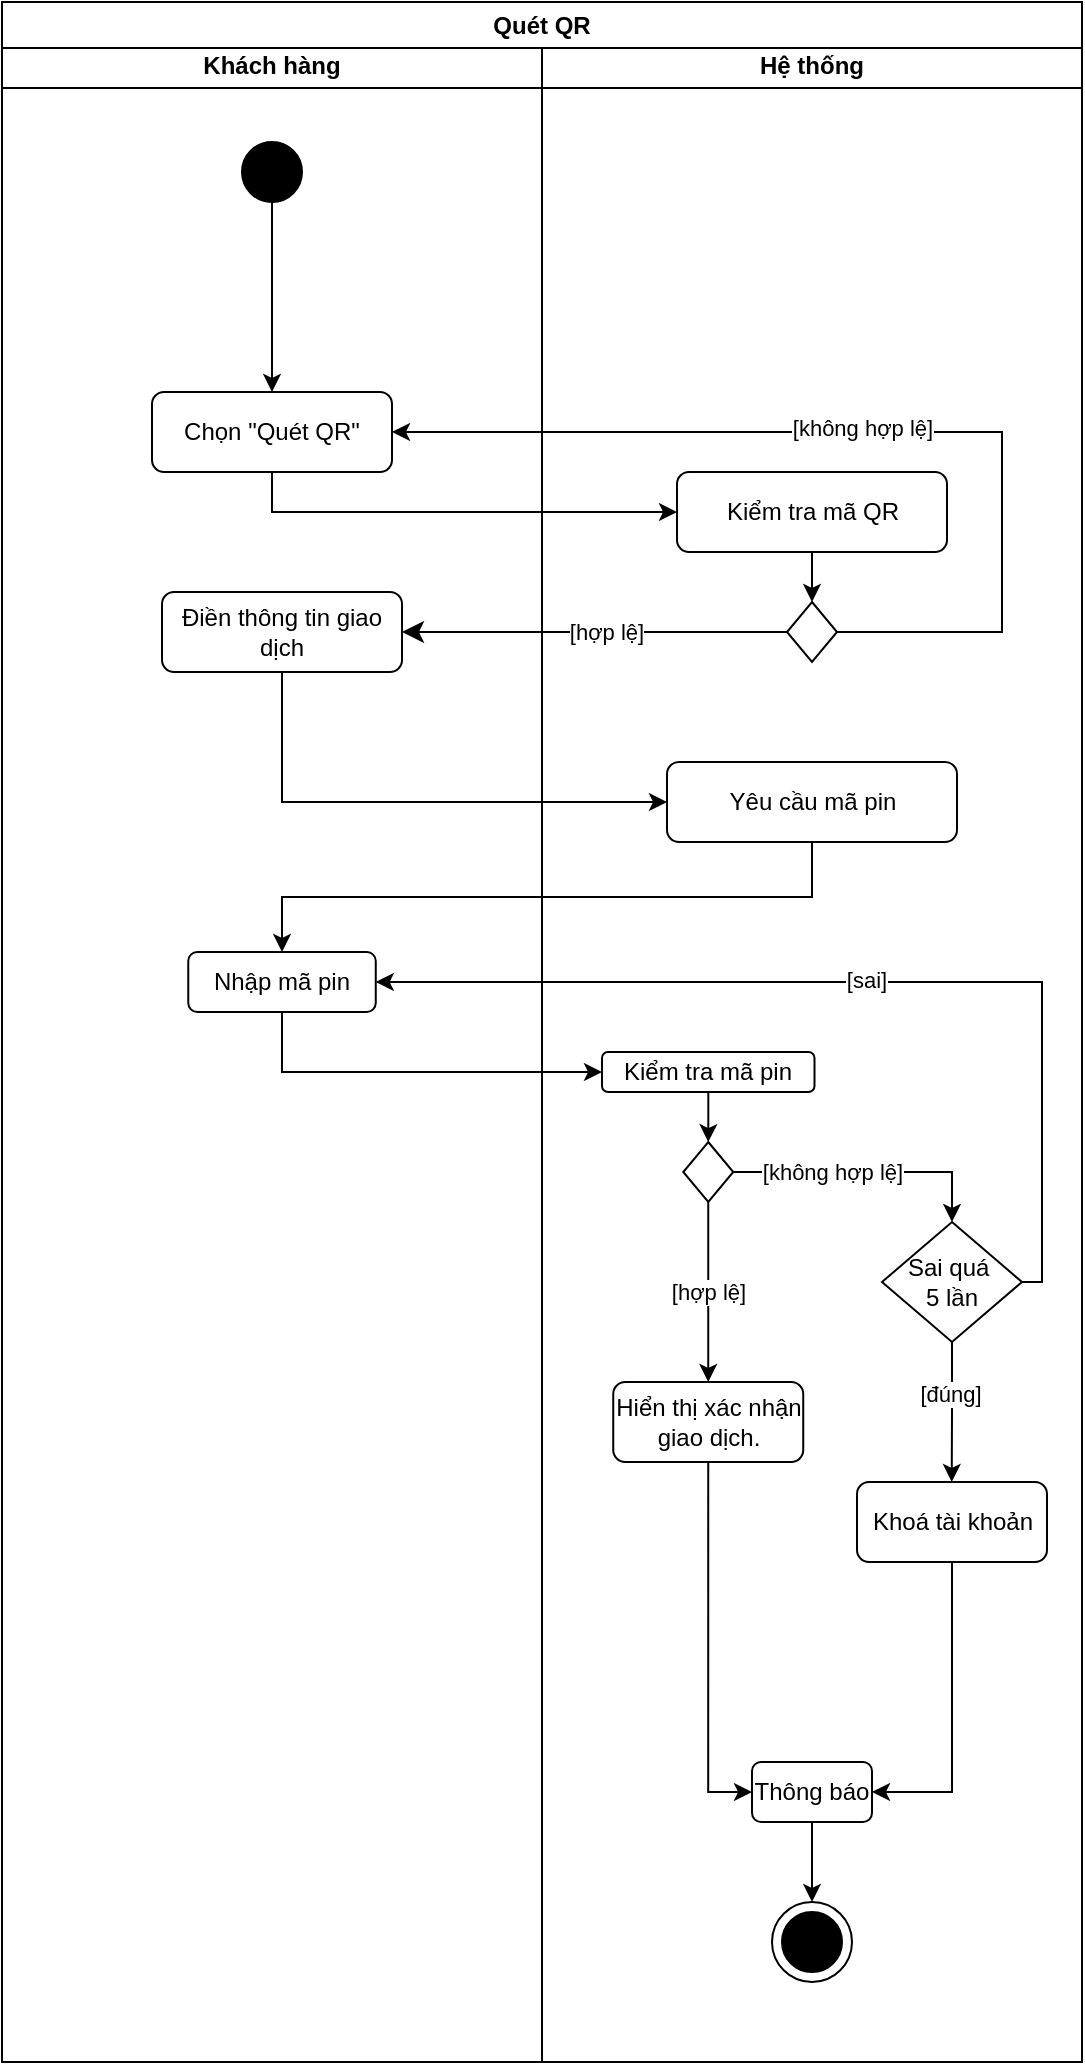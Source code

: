 <mxfile version="26.1.0">
  <diagram name="Trang-1" id="njm_DmdBem290Ls-gOoM">
    <mxGraphModel dx="2474" dy="-241" grid="1" gridSize="10" guides="1" tooltips="1" connect="1" arrows="1" fold="1" page="1" pageScale="1" pageWidth="827" pageHeight="1169" math="0" shadow="0">
      <root>
        <mxCell id="0" />
        <mxCell id="1" parent="0" />
        <mxCell id="bvU_btBuVGdc_PA4ARff-109" value="" style="edgeStyle=orthogonalEdgeStyle;rounded=0;orthogonalLoop=1;jettySize=auto;html=1;exitX=0.5;exitY=1;exitDx=0;exitDy=0;entryX=0.5;entryY=0;entryDx=0;entryDy=0;" edge="1" parent="1" source="bvU_btBuVGdc_PA4ARff-110" target="bvU_btBuVGdc_PA4ARff-131">
          <mxGeometry relative="1" as="geometry">
            <mxPoint x="-95" y="1340" as="sourcePoint" />
            <mxPoint x="-145" y="1370" as="targetPoint" />
          </mxGeometry>
        </mxCell>
        <mxCell id="bvU_btBuVGdc_PA4ARff-110" value="" style="ellipse;fillColor=strokeColor;html=1;" vertex="1" parent="1">
          <mxGeometry x="-160" y="1300" width="30" height="30" as="geometry" />
        </mxCell>
        <mxCell id="bvU_btBuVGdc_PA4ARff-111" value="Khách hàng" style="swimlane;whiteSpace=wrap;html=1;" vertex="1" parent="1">
          <mxGeometry x="-280" y="1250" width="270" height="1010" as="geometry" />
        </mxCell>
        <mxCell id="bvU_btBuVGdc_PA4ARff-112" value="Hệ thống" style="swimlane;whiteSpace=wrap;html=1;" vertex="1" parent="1">
          <mxGeometry x="-10" y="1250" width="270" height="1010" as="geometry" />
        </mxCell>
        <mxCell id="bvU_btBuVGdc_PA4ARff-113" value="Quét QR" style="swimlane;whiteSpace=wrap;html=1;" vertex="1" parent="1">
          <mxGeometry x="-280" y="1230" width="540" height="1030" as="geometry" />
        </mxCell>
        <mxCell id="bvU_btBuVGdc_PA4ARff-114" style="edgeStyle=orthogonalEdgeStyle;rounded=0;orthogonalLoop=1;jettySize=auto;html=1;exitX=1;exitY=0.5;exitDx=0;exitDy=0;entryX=1;entryY=0.5;entryDx=0;entryDy=0;" edge="1" parent="bvU_btBuVGdc_PA4ARff-113" source="bvU_btBuVGdc_PA4ARff-116" target="bvU_btBuVGdc_PA4ARff-131">
          <mxGeometry relative="1" as="geometry">
            <mxPoint x="147.5" y="155" as="targetPoint" />
            <Array as="points">
              <mxPoint x="500" y="315" />
              <mxPoint x="500" y="215" />
            </Array>
          </mxGeometry>
        </mxCell>
        <mxCell id="bvU_btBuVGdc_PA4ARff-115" value="[không hợp lệ]" style="edgeLabel;html=1;align=center;verticalAlign=middle;resizable=0;points=[];" vertex="1" connectable="0" parent="bvU_btBuVGdc_PA4ARff-114">
          <mxGeometry x="0.035" y="-2" relative="1" as="geometry">
            <mxPoint as="offset" />
          </mxGeometry>
        </mxCell>
        <mxCell id="bvU_btBuVGdc_PA4ARff-116" value="" style="rhombus;whiteSpace=wrap;html=1;" vertex="1" parent="bvU_btBuVGdc_PA4ARff-113">
          <mxGeometry x="392.5" y="300" width="25" height="30" as="geometry" />
        </mxCell>
        <mxCell id="bvU_btBuVGdc_PA4ARff-117" value="Điền thông tin giao dịch" style="rounded=1;whiteSpace=wrap;html=1;fontSize=12;glass=0;strokeWidth=1;shadow=0;" vertex="1" parent="bvU_btBuVGdc_PA4ARff-113">
          <mxGeometry x="80.01" y="295" width="120" height="40" as="geometry" />
        </mxCell>
        <mxCell id="bvU_btBuVGdc_PA4ARff-118" value="" style="edgeStyle=segmentEdgeStyle;endArrow=classic;html=1;curved=0;rounded=0;endSize=8;startSize=8;exitX=0;exitY=0.5;exitDx=0;exitDy=0;entryX=1;entryY=0.5;entryDx=0;entryDy=0;" edge="1" parent="bvU_btBuVGdc_PA4ARff-113" source="bvU_btBuVGdc_PA4ARff-116" target="bvU_btBuVGdc_PA4ARff-117">
          <mxGeometry width="50" height="50" relative="1" as="geometry">
            <mxPoint x="250" y="270" as="sourcePoint" />
            <mxPoint x="300" y="220" as="targetPoint" />
          </mxGeometry>
        </mxCell>
        <mxCell id="bvU_btBuVGdc_PA4ARff-119" value="[hợp lệ]" style="edgeLabel;html=1;align=center;verticalAlign=middle;resizable=0;points=[];" vertex="1" connectable="0" parent="bvU_btBuVGdc_PA4ARff-118">
          <mxGeometry x="-0.056" relative="1" as="geometry">
            <mxPoint as="offset" />
          </mxGeometry>
        </mxCell>
        <mxCell id="bvU_btBuVGdc_PA4ARff-120" style="edgeStyle=orthogonalEdgeStyle;rounded=0;orthogonalLoop=1;jettySize=auto;html=1;exitX=0.5;exitY=1;exitDx=0;exitDy=0;entryX=0;entryY=0.5;entryDx=0;entryDy=0;" edge="1" parent="bvU_btBuVGdc_PA4ARff-113" source="bvU_btBuVGdc_PA4ARff-121" target="bvU_btBuVGdc_PA4ARff-122">
          <mxGeometry relative="1" as="geometry" />
        </mxCell>
        <mxCell id="bvU_btBuVGdc_PA4ARff-121" value="Nhập mã pin" style="rounded=1;whiteSpace=wrap;html=1;fontSize=12;glass=0;strokeWidth=1;shadow=0;" vertex="1" parent="bvU_btBuVGdc_PA4ARff-113">
          <mxGeometry x="93.13" y="475" width="93.75" height="30" as="geometry" />
        </mxCell>
        <mxCell id="bvU_btBuVGdc_PA4ARff-122" value="Kiểm tra mã pin" style="rounded=1;whiteSpace=wrap;html=1;" vertex="1" parent="bvU_btBuVGdc_PA4ARff-113">
          <mxGeometry x="300" y="525" width="106.25" height="20" as="geometry" />
        </mxCell>
        <mxCell id="bvU_btBuVGdc_PA4ARff-123" style="edgeStyle=orthogonalEdgeStyle;rounded=0;orthogonalLoop=1;jettySize=auto;html=1;exitX=1;exitY=0.5;exitDx=0;exitDy=0;entryX=0.5;entryY=0;entryDx=0;entryDy=0;" edge="1" parent="bvU_btBuVGdc_PA4ARff-113" source="bvU_btBuVGdc_PA4ARff-125" target="bvU_btBuVGdc_PA4ARff-141">
          <mxGeometry relative="1" as="geometry">
            <mxPoint x="470" y="585" as="targetPoint" />
          </mxGeometry>
        </mxCell>
        <mxCell id="bvU_btBuVGdc_PA4ARff-124" value="[không hợp lệ]" style="edgeLabel;html=1;align=center;verticalAlign=middle;resizable=0;points=[];" vertex="1" connectable="0" parent="bvU_btBuVGdc_PA4ARff-123">
          <mxGeometry x="-0.265" relative="1" as="geometry">
            <mxPoint as="offset" />
          </mxGeometry>
        </mxCell>
        <mxCell id="bvU_btBuVGdc_PA4ARff-125" value="" style="rhombus;whiteSpace=wrap;html=1;" vertex="1" parent="bvU_btBuVGdc_PA4ARff-113">
          <mxGeometry x="340.63" y="570" width="25" height="30" as="geometry" />
        </mxCell>
        <mxCell id="bvU_btBuVGdc_PA4ARff-126" value="" style="edgeStyle=orthogonalEdgeStyle;rounded=0;orthogonalLoop=1;jettySize=auto;html=1;" edge="1" parent="bvU_btBuVGdc_PA4ARff-113" source="bvU_btBuVGdc_PA4ARff-122" target="bvU_btBuVGdc_PA4ARff-125">
          <mxGeometry relative="1" as="geometry" />
        </mxCell>
        <mxCell id="bvU_btBuVGdc_PA4ARff-127" style="edgeStyle=orthogonalEdgeStyle;rounded=0;orthogonalLoop=1;jettySize=auto;html=1;exitX=0.5;exitY=1;exitDx=0;exitDy=0;entryX=0;entryY=0.5;entryDx=0;entryDy=0;" edge="1" parent="bvU_btBuVGdc_PA4ARff-113" source="bvU_btBuVGdc_PA4ARff-128" target="bvU_btBuVGdc_PA4ARff-144">
          <mxGeometry relative="1" as="geometry">
            <mxPoint x="387.13" y="835" as="targetPoint" />
          </mxGeometry>
        </mxCell>
        <mxCell id="bvU_btBuVGdc_PA4ARff-128" value="Hiển thị xác nhận giao dịch." style="rounded=1;whiteSpace=wrap;html=1;fontSize=12;glass=0;strokeWidth=1;shadow=0;" vertex="1" parent="bvU_btBuVGdc_PA4ARff-113">
          <mxGeometry x="305.62" y="690" width="95" height="40" as="geometry" />
        </mxCell>
        <mxCell id="bvU_btBuVGdc_PA4ARff-129" value="[hợp lệ]" style="edgeStyle=orthogonalEdgeStyle;rounded=0;orthogonalLoop=1;jettySize=auto;html=1;entryX=0.5;entryY=0;entryDx=0;entryDy=0;" edge="1" parent="bvU_btBuVGdc_PA4ARff-113" source="bvU_btBuVGdc_PA4ARff-125" target="bvU_btBuVGdc_PA4ARff-128">
          <mxGeometry relative="1" as="geometry">
            <mxPoint x="337.522" y="610" as="targetPoint" />
          </mxGeometry>
        </mxCell>
        <mxCell id="bvU_btBuVGdc_PA4ARff-130" style="edgeStyle=orthogonalEdgeStyle;rounded=0;orthogonalLoop=1;jettySize=auto;html=1;exitX=0.5;exitY=1;exitDx=0;exitDy=0;entryX=0;entryY=0.5;entryDx=0;entryDy=0;" edge="1" parent="bvU_btBuVGdc_PA4ARff-113" source="bvU_btBuVGdc_PA4ARff-131" target="bvU_btBuVGdc_PA4ARff-132">
          <mxGeometry relative="1" as="geometry" />
        </mxCell>
        <mxCell id="bvU_btBuVGdc_PA4ARff-131" value="Chọn &quot;Quét QR&quot;" style="rounded=1;whiteSpace=wrap;html=1;fontSize=12;glass=0;strokeWidth=1;shadow=0;" vertex="1" parent="bvU_btBuVGdc_PA4ARff-113">
          <mxGeometry x="75" y="195" width="120" height="40" as="geometry" />
        </mxCell>
        <mxCell id="bvU_btBuVGdc_PA4ARff-132" value="Kiểm tra mã QR" style="rounded=1;whiteSpace=wrap;html=1;fontSize=12;glass=0;strokeWidth=1;shadow=0;" vertex="1" parent="bvU_btBuVGdc_PA4ARff-113">
          <mxGeometry x="337.5" y="235" width="135" height="40" as="geometry" />
        </mxCell>
        <mxCell id="bvU_btBuVGdc_PA4ARff-133" style="edgeStyle=orthogonalEdgeStyle;rounded=0;orthogonalLoop=1;jettySize=auto;html=1;exitX=0.5;exitY=1;exitDx=0;exitDy=0;entryX=0.5;entryY=0;entryDx=0;entryDy=0;" edge="1" parent="bvU_btBuVGdc_PA4ARff-113" source="bvU_btBuVGdc_PA4ARff-132" target="bvU_btBuVGdc_PA4ARff-116">
          <mxGeometry relative="1" as="geometry" />
        </mxCell>
        <mxCell id="bvU_btBuVGdc_PA4ARff-134" value="Yêu cầu mã pin" style="rounded=1;whiteSpace=wrap;html=1;fontSize=12;glass=0;strokeWidth=1;shadow=0;" vertex="1" parent="bvU_btBuVGdc_PA4ARff-113">
          <mxGeometry x="332.5" y="380" width="145" height="40" as="geometry" />
        </mxCell>
        <mxCell id="bvU_btBuVGdc_PA4ARff-135" style="edgeStyle=orthogonalEdgeStyle;rounded=0;orthogonalLoop=1;jettySize=auto;html=1;exitX=0.5;exitY=1;exitDx=0;exitDy=0;entryX=0;entryY=0.5;entryDx=0;entryDy=0;" edge="1" parent="bvU_btBuVGdc_PA4ARff-113" source="bvU_btBuVGdc_PA4ARff-117" target="bvU_btBuVGdc_PA4ARff-134">
          <mxGeometry relative="1" as="geometry" />
        </mxCell>
        <mxCell id="bvU_btBuVGdc_PA4ARff-136" style="edgeStyle=orthogonalEdgeStyle;rounded=0;orthogonalLoop=1;jettySize=auto;html=1;exitX=0.5;exitY=1;exitDx=0;exitDy=0;entryX=0.5;entryY=0;entryDx=0;entryDy=0;" edge="1" parent="bvU_btBuVGdc_PA4ARff-113" source="bvU_btBuVGdc_PA4ARff-134" target="bvU_btBuVGdc_PA4ARff-121">
          <mxGeometry relative="1" as="geometry" />
        </mxCell>
        <mxCell id="bvU_btBuVGdc_PA4ARff-137" style="edgeStyle=orthogonalEdgeStyle;rounded=0;orthogonalLoop=1;jettySize=auto;html=1;exitX=0.5;exitY=1;exitDx=0;exitDy=0;" edge="1" parent="bvU_btBuVGdc_PA4ARff-113" source="bvU_btBuVGdc_PA4ARff-141">
          <mxGeometry relative="1" as="geometry">
            <mxPoint x="474.865" y="740" as="targetPoint" />
          </mxGeometry>
        </mxCell>
        <mxCell id="bvU_btBuVGdc_PA4ARff-138" value="[đúng]" style="edgeLabel;html=1;align=center;verticalAlign=middle;resizable=0;points=[];" vertex="1" connectable="0" parent="bvU_btBuVGdc_PA4ARff-137">
          <mxGeometry x="-0.255" y="-1" relative="1" as="geometry">
            <mxPoint as="offset" />
          </mxGeometry>
        </mxCell>
        <mxCell id="bvU_btBuVGdc_PA4ARff-139" style="edgeStyle=orthogonalEdgeStyle;rounded=0;orthogonalLoop=1;jettySize=auto;html=1;exitX=1;exitY=0.5;exitDx=0;exitDy=0;entryX=1;entryY=0.5;entryDx=0;entryDy=0;" edge="1" parent="bvU_btBuVGdc_PA4ARff-113" source="bvU_btBuVGdc_PA4ARff-141" target="bvU_btBuVGdc_PA4ARff-121">
          <mxGeometry relative="1" as="geometry">
            <Array as="points">
              <mxPoint x="520" y="640" />
              <mxPoint x="520" y="490" />
            </Array>
          </mxGeometry>
        </mxCell>
        <mxCell id="bvU_btBuVGdc_PA4ARff-140" value="[sai]" style="edgeLabel;html=1;align=center;verticalAlign=middle;resizable=0;points=[];" vertex="1" connectable="0" parent="bvU_btBuVGdc_PA4ARff-139">
          <mxGeometry x="0.006" y="-1" relative="1" as="geometry">
            <mxPoint as="offset" />
          </mxGeometry>
        </mxCell>
        <mxCell id="bvU_btBuVGdc_PA4ARff-141" value="Sai quá&amp;nbsp;&lt;div&gt;5 lần&lt;/div&gt;" style="rhombus;whiteSpace=wrap;html=1;" vertex="1" parent="bvU_btBuVGdc_PA4ARff-113">
          <mxGeometry x="440" y="610" width="70" height="60" as="geometry" />
        </mxCell>
        <mxCell id="bvU_btBuVGdc_PA4ARff-142" style="edgeStyle=orthogonalEdgeStyle;rounded=0;orthogonalLoop=1;jettySize=auto;html=1;exitX=0.5;exitY=1;exitDx=0;exitDy=0;entryX=1;entryY=0.5;entryDx=0;entryDy=0;" edge="1" parent="bvU_btBuVGdc_PA4ARff-113" source="bvU_btBuVGdc_PA4ARff-143" target="bvU_btBuVGdc_PA4ARff-144">
          <mxGeometry relative="1" as="geometry">
            <mxPoint x="412.13" y="835" as="targetPoint" />
          </mxGeometry>
        </mxCell>
        <mxCell id="bvU_btBuVGdc_PA4ARff-143" value="Khoá tài khoản" style="rounded=1;whiteSpace=wrap;html=1;fontSize=12;glass=0;strokeWidth=1;shadow=0;" vertex="1" parent="bvU_btBuVGdc_PA4ARff-113">
          <mxGeometry x="427.5" y="740" width="95" height="40" as="geometry" />
        </mxCell>
        <mxCell id="bvU_btBuVGdc_PA4ARff-144" value="Thông báo" style="rounded=1;whiteSpace=wrap;html=1;fontSize=12;glass=0;strokeWidth=1;shadow=0;" vertex="1" parent="bvU_btBuVGdc_PA4ARff-113">
          <mxGeometry x="375" y="880" width="60" height="30" as="geometry" />
        </mxCell>
        <mxCell id="bvU_btBuVGdc_PA4ARff-145" value="" style="ellipse;whiteSpace=wrap;html=1;aspect=fixed;" vertex="1" parent="bvU_btBuVGdc_PA4ARff-113">
          <mxGeometry x="385" y="950" width="40" height="40" as="geometry" />
        </mxCell>
        <mxCell id="bvU_btBuVGdc_PA4ARff-146" value="" style="ellipse;fillColor=strokeColor;html=1;" vertex="1" parent="bvU_btBuVGdc_PA4ARff-113">
          <mxGeometry x="390" y="955" width="30" height="30" as="geometry" />
        </mxCell>
        <mxCell id="bvU_btBuVGdc_PA4ARff-147" style="edgeStyle=orthogonalEdgeStyle;rounded=0;orthogonalLoop=1;jettySize=auto;html=1;entryX=0.5;entryY=0;entryDx=0;entryDy=0;" edge="1" parent="bvU_btBuVGdc_PA4ARff-113" source="bvU_btBuVGdc_PA4ARff-144" target="bvU_btBuVGdc_PA4ARff-145">
          <mxGeometry relative="1" as="geometry" />
        </mxCell>
      </root>
    </mxGraphModel>
  </diagram>
</mxfile>
